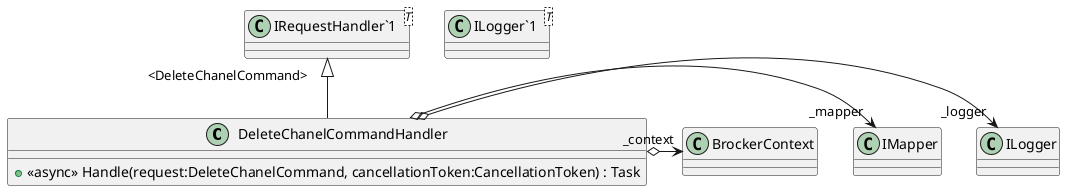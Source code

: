 @startuml
class DeleteChanelCommandHandler {
    + <<async>> Handle(request:DeleteChanelCommand, cancellationToken:CancellationToken) : Task
}
class "ILogger`1"<T> {
}
class "IRequestHandler`1"<T> {
}
"IRequestHandler`1" "<DeleteChanelCommand>" <|-- DeleteChanelCommandHandler
DeleteChanelCommandHandler o-> "_logger" ILogger
DeleteChanelCommandHandler o-> "_mapper" IMapper
DeleteChanelCommandHandler o-> "_context" BrockerContext
@enduml
